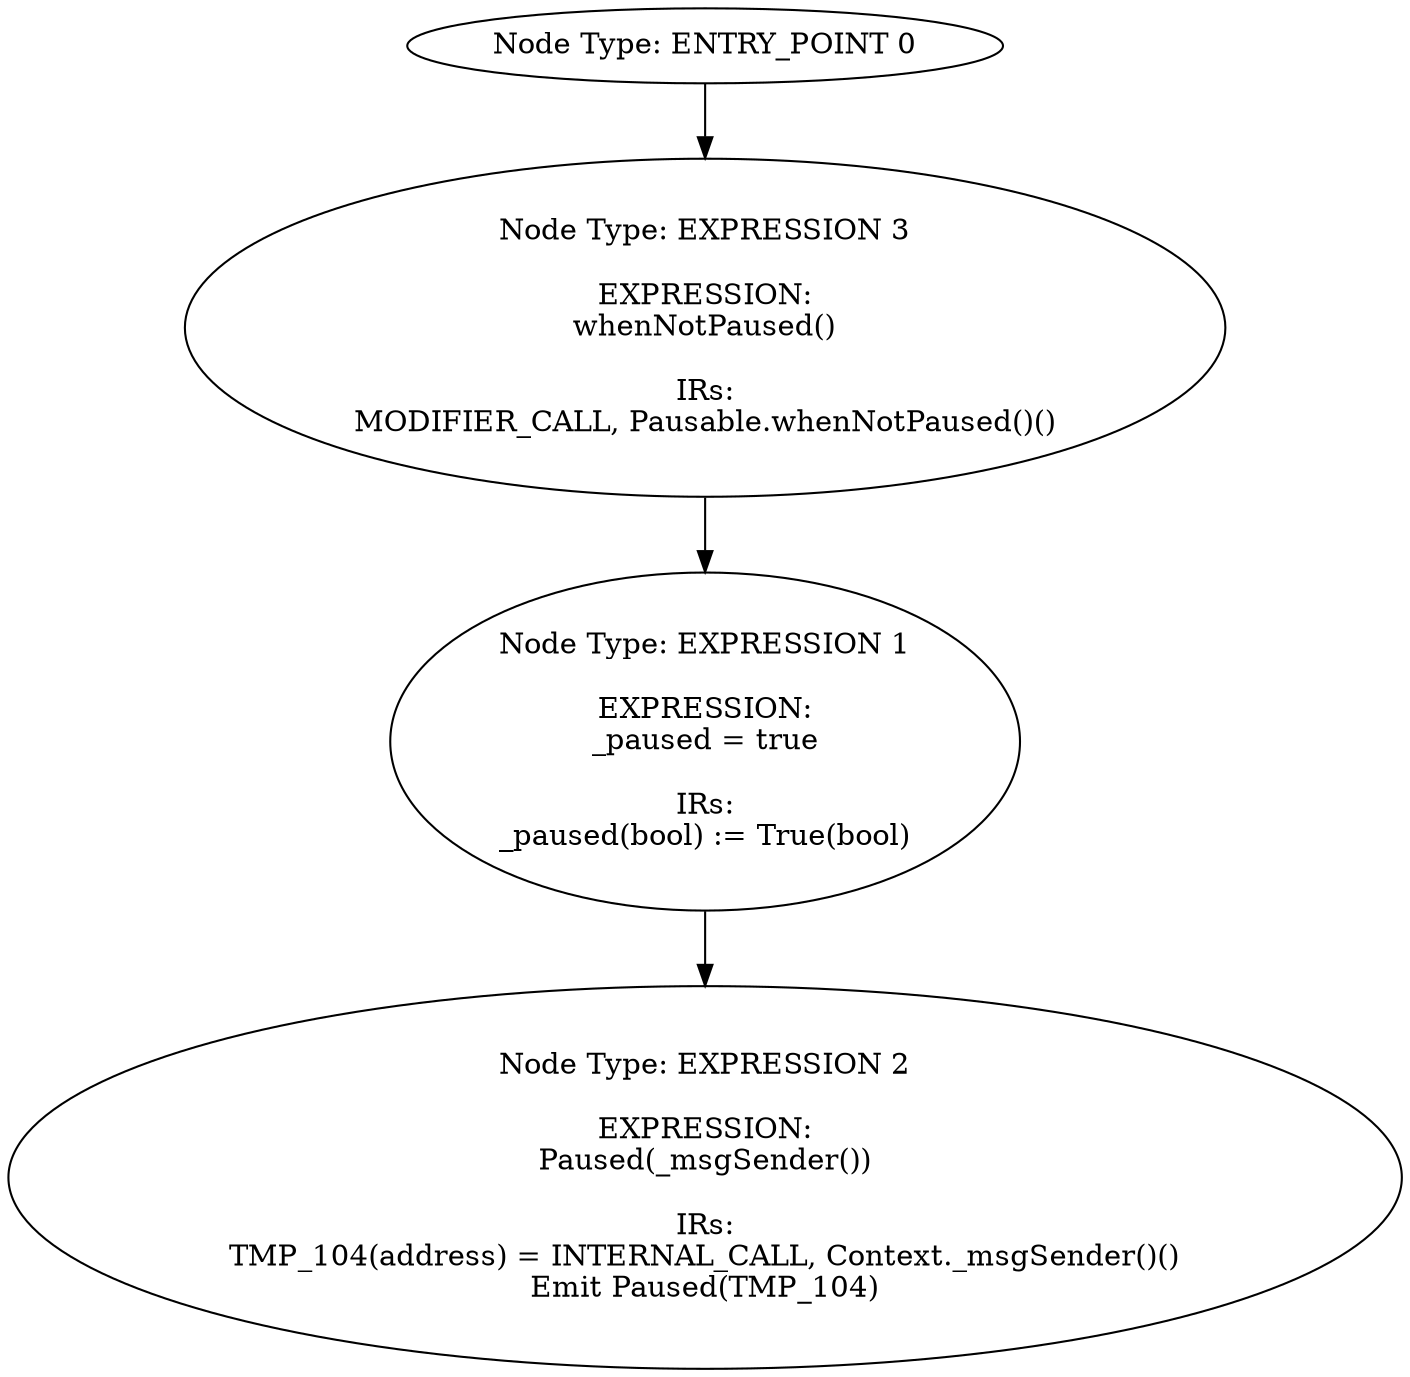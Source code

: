 digraph{
0[label="Node Type: ENTRY_POINT 0
"];
0->3;
1[label="Node Type: EXPRESSION 1

EXPRESSION:
_paused = true

IRs:
_paused(bool) := True(bool)"];
1->2;
2[label="Node Type: EXPRESSION 2

EXPRESSION:
Paused(_msgSender())

IRs:
TMP_104(address) = INTERNAL_CALL, Context._msgSender()()
Emit Paused(TMP_104)"];
3[label="Node Type: EXPRESSION 3

EXPRESSION:
whenNotPaused()

IRs:
MODIFIER_CALL, Pausable.whenNotPaused()()"];
3->1;
}
